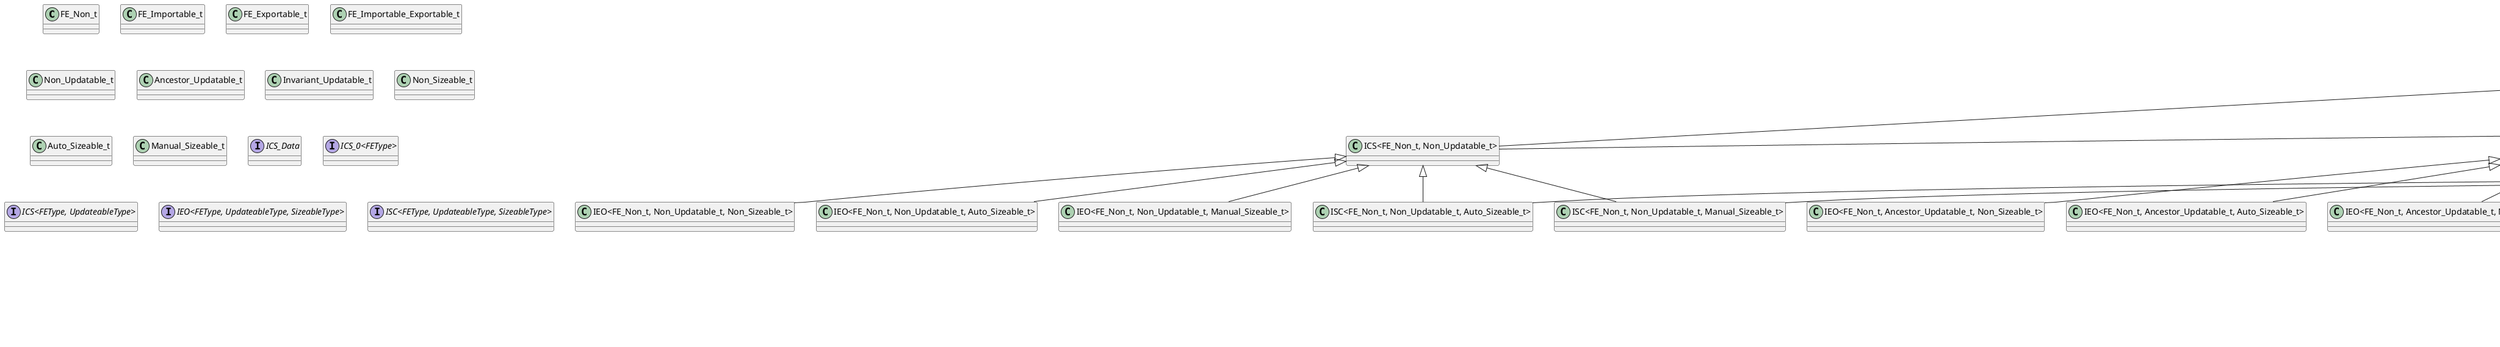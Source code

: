 @startuml
skinparam classAttributeIconSize 0

class FE_Non_t
class FE_Importable_t
class FE_Exportable_t
class FE_Importable_Exportable_t
class Non_Updatable_t
class Ancestor_Updatable_t
class Invariant_Updatable_t
class Non_Sizeable_t
class Auto_Sizeable_t
class Manual_Sizeable_t

interface IUI
interface IDAG
interface IFE_Non
interface IFE_Importable
interface IFE_Exportable
interface IFE_Importable_Exportable
interface IDB
interface ICS_Data
interface IExecutable
interface IReportable
interface ILoad
interface ISC_0
interface "ICS_0<FEType>"
interface ICS_1
interface "ICS<FEType, UpdateableType>"
interface "IEO<FEType, UpdateableType, SizeableType>"
interface "ISC<FEType, UpdateableType, SizeableType>"

IFE_Non <|-- "ICS_0<FE_Non_t>"
IFE_Importable <|-- "ICS_0<FE_Importable_t>"
IFE_Exportable <|-- "ICS_0<FE_Exportable_t>"
IFE_Importable_Exportable <|-- "ICS_0<FE_Importable_Exportable_t>"

IUI <|-- ICS_1
IDAG <|-- ICS_1
IDB <|-- ICS_1

"ICS_0<FE_Non_t>" <|-- "ICS<FE_Non_t, Non_Updatable_t>"
"ICS_0<FE_Non_t>" <|-- "ICS<FE_Non_t, Ancestor_Updatable_t>"
"ICS_0<FE_Non_t>" <|-- "ICS<FE_Non_t, Invariant_Updatable_t>"
"ICS_0<FE_Importable_t>" <|-- "ICS<FE_Importable_t, Non_Updatable_t>"
"ICS_0<FE_Importable_t>" <|-- "ICS<FE_Importable_t, Ancestor_Updatable_t>"
"ICS_0<FE_Importable_t>" <|-- "ICS<FE_Importable_t, Invariant_Updatable_t>"
"ICS_0<FE_Exportable_t>" <|-- "ICS<FE_Exportable_t, Non_Updatable_t>"
"ICS_0<FE_Exportable_t>" <|-- "ICS<FE_Exportable_t, Ancestor_Updatable_t>"
"ICS_0<FE_Exportable_t>" <|-- "ICS<FE_Exportable_t, Invariant_Updatable_t>"
"ICS_0<FE_Importable_Exportable_t>" <|-- "ICS<FE_Importable_Exportable_t, Non_Updatable_t>"
"ICS_0<FE_Importable_Exportable_t>" <|-- "ICS<FE_Importable_Exportable_t, Ancestor_Updatable_t>"
"ICS_0<FE_Importable_Exportable_t>" <|-- "ICS<FE_Importable_Exportable_t, Invariant_Updatable_t>"

ICS_1 <|-- "ICS<FE_Non_t, Non_Updatable_t>"
ICS_1 <|-- "ICS<FE_Non_t, Ancestor_Updatable_t>"
ICS_1 <|-- "ICS<FE_Non_t, Invariant_Updatable_t>"
ICS_1 <|-- "ICS<FE_Importable_t, Non_Updatable_t>"
ICS_1 <|-- "ICS<FE_Importable_t, Ancestor_Updatable_t>"
ICS_1 <|-- "ICS<FE_Importable_t, Invariant_Updatable_t>"
ICS_1 <|-- "ICS<FE_Exportable_t, Non_Updatable_t>"
ICS_1 <|-- "ICS<FE_Exportable_t, Ancestor_Updatable_t>"
ICS_1 <|-- "ICS<FE_Exportable_t, Invariant_Updatable_t>"
ICS_1 <|-- "ICS<FE_Importable_Exportable_t, Non_Updatable_t>"
ICS_1 <|-- "ICS<FE_Importable_Exportable_t, Ancestor_Updatable_t>"
ICS_1 <|-- "ICS<FE_Importable_Exportable_t, Invariant_Updatable_t>"

"ICS<FE_Non_t, Non_Updatable_t>" <|-- "IEO<FE_Non_t, Non_Updatable_t, Non_Sizeable_t>"
"ICS<FE_Non_t, Non_Updatable_t>" <|-- "IEO<FE_Non_t, Non_Updatable_t, Auto_Sizeable_t>"
"ICS<FE_Non_t, Non_Updatable_t>" <|-- "IEO<FE_Non_t, Non_Updatable_t, Manual_Sizeable_t>"
"ICS<FE_Non_t, Ancestor_Updatable_t>" <|-- "IEO<FE_Non_t, Ancestor_Updatable_t, Non_Sizeable_t>"
"ICS<FE_Non_t, Ancestor_Updatable_t>" <|-- "IEO<FE_Non_t, Ancestor_Updatable_t, Auto_Sizeable_t>"
"ICS<FE_Non_t, Ancestor_Updatable_t>" <|-- "IEO<FE_Non_t, Ancestor_Updatable_t, Manual_Sizeable_t>"
"ICS<FE_Non_t, Invariant_Updatable_t>" <|-- "IEO<FE_Non_t, Invariant_Updatable_t, Non_Sizeable_t>"
"ICS<FE_Non_t, Invariant_Updatable_t>" <|-- "IEO<FE_Non_t, Invariant_Updatable_t, Auto_Sizeable_t>"
"ICS<FE_Non_t, Invariant_Updatable_t>" <|-- "IEO<FE_Non_t, Invariant_Updatable_t, Manual_Sizeable_t>"
"ICS<FE_Importable_t, Non_Updatable_t>" <|-- "IEO<FE_Importable_t, Non_Updatable_t, Non_Sizeable_t>"
"ICS<FE_Importable_t, Non_Updatable_t>" <|-- "IEO<FE_Importable_t, Non_Updatable_t, Auto_Sizeable_t>"
"ICS<FE_Importable_t, Non_Updatable_t>" <|-- "IEO<FE_Importable_t, Non_Updatable_t, Manual_Sizeable_t>"
"ICS<FE_Importable_t, Ancestor_Updatable_t>" <|-- "IEO<FE_Importable_t, Ancestor_Updatable_t, Non_Sizeable_t>"
"ICS<FE_Importable_t, Ancestor_Updatable_t>" <|-- "IEO<FE_Importable_t, Ancestor_Updatable_t, Auto_Sizeable_t>"
"ICS<FE_Importable_t, Ancestor_Updatable_t>" <|-- "IEO<FE_Importable_t, Ancestor_Updatable_t, Manual_Sizeable_t>"
"ICS<FE_Importable_t, Invariant_Updatable_t>" <|-- "IEO<FE_Importable_t, Invariant_Updatable_t, Non_Sizeable_t>"
"ICS<FE_Importable_t, Invariant_Updatable_t>" <|-- "IEO<FE_Importable_t, Invariant_Updatable_t, Auto_Sizeable_t>"
"ICS<FE_Importable_t, Invariant_Updatable_t>" <|-- "IEO<FE_Importable_t, Invariant_Updatable_t, Manual_Sizeable_t>"
"ICS<FE_Exportable_t, Non_Updatable_t>" <|-- "IEO<FE_Exportable_t, Non_Updatable_t, Non_Sizeable_t>"
"ICS<FE_Exportable_t, Non_Updatable_t>" <|-- "IEO<FE_Exportable_t, Non_Updatable_t, Auto_Sizeable_t>"
"ICS<FE_Exportable_t, Non_Updatable_t>" <|-- "IEO<FE_Exportable_t, Non_Updatable_t, Manual_Sizeable_t>"
"ICS<FE_Exportable_t, Ancestor_Updatable_t>" <|-- "IEO<FE_Exportable_t, Ancestor_Updatable_t, Non_Sizeable_t>"
"ICS<FE_Exportable_t, Ancestor_Updatable_t>" <|-- "IEO<FE_Exportable_t, Ancestor_Updatable_t, Auto_Sizeable_t>"
"ICS<FE_Exportable_t, Ancestor_Updatable_t>" <|-- "IEO<FE_Exportable_t, Ancestor_Updatable_t, Manual_Sizeable_t>"
"ICS<FE_Exportable_t, Invariant_Updatable_t>" <|-- "IEO<FE_Exportable_t, Invariant_Updatable_t, Non_Sizeable_t>"
"ICS<FE_Exportable_t, Invariant_Updatable_t>" <|-- "IEO<FE_Exportable_t, Invariant_Updatable_t, Auto_Sizeable_t>"
"ICS<FE_Exportable_t, Invariant_Updatable_t>" <|-- "IEO<FE_Exportable_t, Invariant_Updatable_t, Manual_Sizeable_t>"
"ICS<FE_Importable_Exportable_t, Non_Updatable_t>" <|-- "IEO<FE_Importable_Exportable_t, Non_Updatable_t, Non_Sizeable_t>"
"ICS<FE_Importable_Exportable_t, Non_Updatable_t>" <|-- "IEO<FE_Importable_Exportable_t, Non_Updatable_t, Auto_Sizeable_t>"
"ICS<FE_Importable_Exportable_t, Non_Updatable_t>" <|-- "IEO<FE_Importable_Exportable_t, Non_Updatable_t, Manual_Sizeable_t>"
"ICS<FE_Importable_Exportable_t, Ancestor_Updatable_t>" <|-- "IEO<FE_Importable_Exportable_t, Ancestor_Updatable_t, Non_Sizeable_t>"
"ICS<FE_Importable_Exportable_t, Ancestor_Updatable_t>" <|-- "IEO<FE_Importable_Exportable_t, Ancestor_Updatable_t, Auto_Sizeable_t>"
"ICS<FE_Importable_Exportable_t, Ancestor_Updatable_t>" <|-- "IEO<FE_Importable_Exportable_t, Ancestor_Updatable_t, Manual_Sizeable_t>"
"ICS<FE_Importable_Exportable_t, Invariant_Updatable_t>" <|-- "IEO<FE_Importable_Exportable_t, Invariant_Updatable_t, Non_Sizeable_t>"
"ICS<FE_Importable_Exportable_t, Invariant_Updatable_t>" <|-- "IEO<FE_Importable_Exportable_t, Invariant_Updatable_t, Auto_Sizeable_t>"
"ICS<FE_Importable_Exportable_t, Invariant_Updatable_t>" <|-- "IEO<FE_Importable_Exportable_t, Invariant_Updatable_t, Manual_Sizeable_t>"

"ICS<FE_Non_t, Non_Updatable_t>" <|-- "ISC<FE_Non_t, Non_Updatable_t, Auto_Sizeable_t>"
"ICS<FE_Non_t, Non_Updatable_t>" <|-- "ISC<FE_Non_t, Non_Updatable_t, Manual_Sizeable_t>"
"ICS<FE_Non_t, Ancestor_Updatable_t>" <|-- "ISC<FE_Non_t, Ancestor_Updatable_t, Auto_Sizeable_t>"
"ICS<FE_Non_t, Ancestor_Updatable_t>" <|-- "ISC<FE_Non_t, Ancestor_Updatable_t, Manual_Sizeable_t>"
"ICS<FE_Non_t, Invariant_Updatable_t>" <|-- "ISC<FE_Non_t, Invariant_Updatable_t, Auto_Sizeable_t>"
"ICS<FE_Non_t, Invariant_Updatable_t>" <|-- "ISC<FE_Non_t, Invariant_Updatable_t, Manual_Sizeable_t>"
"ICS<FE_Importable_t, Non_Updatable_t>" <|-- "ISC<FE_Importable_t, Non_Updatable_t, Auto_Sizeable_t>"
"ICS<FE_Importable_t, Non_Updatable_t>" <|-- "ISC<FE_Importable_t, Non_Updatable_t, Manual_Sizeable_t>"
"ICS<FE_Importable_t, Ancestor_Updatable_t>" <|-- "ISC<FE_Importable_t, Ancestor_Updatable_t, Auto_Sizeable_t>"
"ICS<FE_Importable_t, Ancestor_Updatable_t>" <|-- "ISC<FE_Importable_t, Ancestor_Updatable_t, Manual_Sizeable_t>"
"ICS<FE_Importable_t, Invariant_Updatable_t>" <|-- "ISC<FE_Importable_t, Invariant_Updatable_t, Auto_Sizeable_t>"
"ICS<FE_Importable_t, Invariant_Updatable_t>" <|-- "ISC<FE_Importable_t, Invariant_Updatable_t, Manual_Sizeable_t>"
"ICS<FE_Exportable_t, Non_Updatable_t>" <|-- "ISC<FE_Exportable_t, Non_Updatable_t, Auto_Sizeable_t>"
"ICS<FE_Exportable_t, Non_Updatable_t>" <|-- "ISC<FE_Exportable_t, Non_Updatable_t, Manual_Sizeable_t>"
"ICS<FE_Exportable_t, Ancestor_Updatable_t>" <|-- "ISC<FE_Exportable_t, Ancestor_Updatable_t, Auto_Sizeable_t>"
"ICS<FE_Exportable_t, Ancestor_Updatable_t>" <|-- "ISC<FE_Exportable_t, Ancestor_Updatable_t, Manual_Sizeable_t>"
"ICS<FE_Exportable_t, Invariant_Updatable_t>" <|-- "ISC<FE_Exportable_t, Invariant_Updatable_t, Auto_Sizeable_t>"
"ICS<FE_Exportable_t, Invariant_Updatable_t>" <|-- "ISC<FE_Exportable_t, Invariant_Updatable_t, Manual_Sizeable_t>"
"ICS<FE_Importable_Exportable_t, Non_Updatable_t>" <|-- "ISC<FE_Importable_Exportable_t, Non_Updatable_t, Auto_Sizeable_t>"
"ICS<FE_Importable_Exportable_t, Non_Updatable_t>" <|-- "ISC<FE_Importable_Exportable_t, Non_Updatable_t, Manual_Sizeable_t>"
"ICS<FE_Importable_Exportable_t, Ancestor_Updatable_t>" <|-- "ISC<FE_Importable_Exportable_t, Ancestor_Updatable_t, Auto_Sizeable_t>"
"ICS<FE_Importable_Exportable_t, Ancestor_Updatable_t>" <|-- "ISC<FE_Importable_Exportable_t, Ancestor_Updatable_t, Manual_Sizeable_t>"
"ICS<FE_Importable_Exportable_t, Invariant_Updatable_t>" <|-- "ISC<FE_Importable_Exportable_t, Invariant_Updatable_t, Auto_Sizeable_t>"
"ICS<FE_Importable_Exportable_t, Invariant_Updatable_t>" <|-- "ISC<FE_Importable_Exportable_t, Invariant_Updatable_t, Manual_Sizeable_t>"

IExecutable <|-- ISC_0
IReportable <|-- ISC_0
ILoad <|-- ISC_0

ISC_0 <|-- "ISC<FE_Non_t, Non_Updatable_t, Auto_Sizeable_t>"
ISC_0 <|-- "ISC<FE_Non_t, Non_Updatable_t, Manual_Sizeable_t>"
ISC_0 <|-- "ISC<FE_Non_t, Ancestor_Updatable_t, Auto_Sizeable_t>"
ISC_0 <|-- "ISC<FE_Non_t, Ancestor_Updatable_t, Manual_Sizeable_t>"
ISC_0 <|-- "ISC<FE_Non_t, Invariant_Updatable_t, Auto_Sizeable_t>"
ISC_0 <|-- "ISC<FE_Non_t, Invariant_Updatable_t, Manual_Sizeable_t>"
ISC_0 <|-- "ISC<FE_Importable_t, Non_Updatable_t, Auto_Sizeable_t>"
ISC_0 <|-- "ISC<FE_Importable_t, Non_Updatable_t, Manual_Sizeable_t>"
ISC_0 <|-- "ISC<FE_Importable_t, Ancestor_Updatable_t, Auto_Sizeable_t>"
ISC_0 <|-- "ISC<FE_Importable_t, Ancestor_Updatable_t, Manual_Sizeable_t>"
ISC_0 <|-- "ISC<FE_Importable_t, Invariant_Updatable_t, Auto_Sizeable_t>"
ISC_0 <|-- "ISC<FE_Importable_t, Invariant_Updatable_t, Manual_Sizeable_t>"
ISC_0 <|-- "ISC<FE_Exportable_t, Non_Updatable_t, Auto_Sizeable_t>"
ISC_0 <|-- "ISC<FE_Exportable_t, Non_Updatable_t, Manual_Sizeable_t>"
ISC_0 <|-- "ISC<FE_Exportable_t, Ancestor_Updatable_t, Auto_Sizeable_t>"
ISC_0 <|-- "ISC<FE_Exportable_t, Ancestor_Updatable_t, Manual_Sizeable_t>"
ISC_0 <|-- "ISC<FE_Exportable_t, Invariant_Updatable_t, Auto_Sizeable_t>"
ISC_0 <|-- "ISC<FE_Exportable_t, Invariant_Updatable_t, Manual_Sizeable_t>"
ISC_0 <|-- "ISC<FE_Importable_Exportable_t, Non_Updatable_t, Auto_Sizeable_t>"
ISC_0 <|-- "ISC<FE_Importable_Exportable_t, Non_Updatable_t, Manual_Sizeable_t>"
ISC_0 <|-- "ISC<FE_Importable_Exportable_t, Ancestor_Updatable_t, Auto_Sizeable_t>"
ISC_0 <|-- "ISC<FE_Importable_Exportable_t, Ancestor_Updatable_t, Manual_Sizeable_t>"
ISC_0 <|-- "ISC<FE_Importable_Exportable_t, Invariant_Updatable_t, Auto_Sizeable_t>"
ISC_0 <|-- "ISC<FE_Importable_Exportable_t, Invariant_Updatable_t, Manual_Sizeable_t>"

class EO_Mat1 {
    +std::string _DB_descriptor
}

class EO_Panel {
    +double _thickness
    +double _width_a
    +double _width_b
    +CS_DT_DN<EO_Mat1>" _EO_mat1
}

class SC_Panel {
    +CS_DT_DN<EO_Panel>" _EO_panel
    +CS_DT_DN<EO_Stiffener>" _EO_side_stiffener_1
    +CS_DT_DN<EO_Stiffener>" _EO_side_stiffener_2
    +CS_DT_DN<EO_SCL_Panel>" _EO_SCL_panel
}

"IEO<FE_Importable_Exportable_t, Non_Updatable_t, Non_Sizeable_t>" <|-- EO_Mat1
"IEO<FE_Importable_Exportable_t, Invariant_Updatable_t, Auto_Sizeable_t>" <|-- EO_Panel
"IEO<FE_Importable_Exportable_t, Invariant_Updatable_t, Manual_Sizeable_t>" <|-- SC_Panel

@enduml

